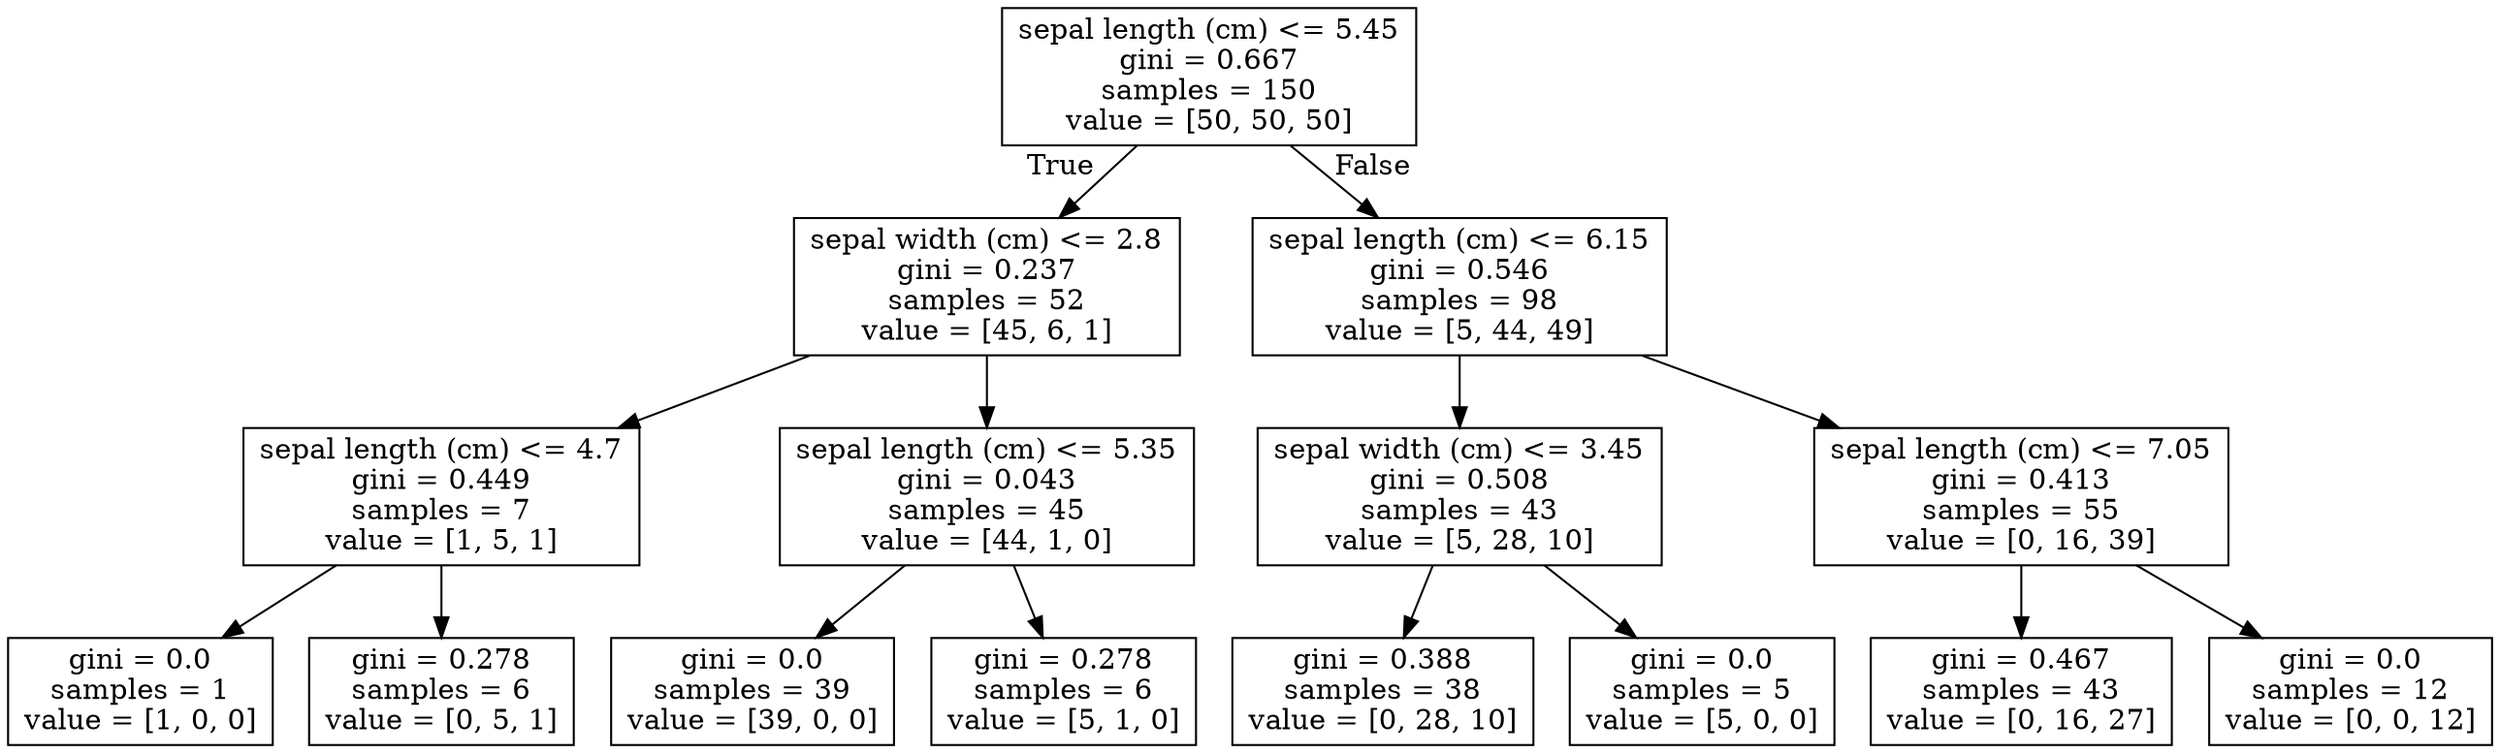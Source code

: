 digraph Tree {
node [shape=box] ;
0 [label="sepal length (cm) <= 5.45\ngini = 0.667\nsamples = 150\nvalue = [50, 50, 50]"] ;
1 [label="sepal width (cm) <= 2.8\ngini = 0.237\nsamples = 52\nvalue = [45, 6, 1]"] ;
0 -> 1 [labeldistance=2.5, labelangle=45, headlabel="True"] ;
2 [label="sepal length (cm) <= 4.7\ngini = 0.449\nsamples = 7\nvalue = [1, 5, 1]"] ;
1 -> 2 ;
3 [label="gini = 0.0\nsamples = 1\nvalue = [1, 0, 0]"] ;
2 -> 3 ;
4 [label="gini = 0.278\nsamples = 6\nvalue = [0, 5, 1]"] ;
2 -> 4 ;
5 [label="sepal length (cm) <= 5.35\ngini = 0.043\nsamples = 45\nvalue = [44, 1, 0]"] ;
1 -> 5 ;
6 [label="gini = 0.0\nsamples = 39\nvalue = [39, 0, 0]"] ;
5 -> 6 ;
7 [label="gini = 0.278\nsamples = 6\nvalue = [5, 1, 0]"] ;
5 -> 7 ;
8 [label="sepal length (cm) <= 6.15\ngini = 0.546\nsamples = 98\nvalue = [5, 44, 49]"] ;
0 -> 8 [labeldistance=2.5, labelangle=-45, headlabel="False"] ;
9 [label="sepal width (cm) <= 3.45\ngini = 0.508\nsamples = 43\nvalue = [5, 28, 10]"] ;
8 -> 9 ;
10 [label="gini = 0.388\nsamples = 38\nvalue = [0, 28, 10]"] ;
9 -> 10 ;
11 [label="gini = 0.0\nsamples = 5\nvalue = [5, 0, 0]"] ;
9 -> 11 ;
12 [label="sepal length (cm) <= 7.05\ngini = 0.413\nsamples = 55\nvalue = [0, 16, 39]"] ;
8 -> 12 ;
13 [label="gini = 0.467\nsamples = 43\nvalue = [0, 16, 27]"] ;
12 -> 13 ;
14 [label="gini = 0.0\nsamples = 12\nvalue = [0, 0, 12]"] ;
12 -> 14 ;
}